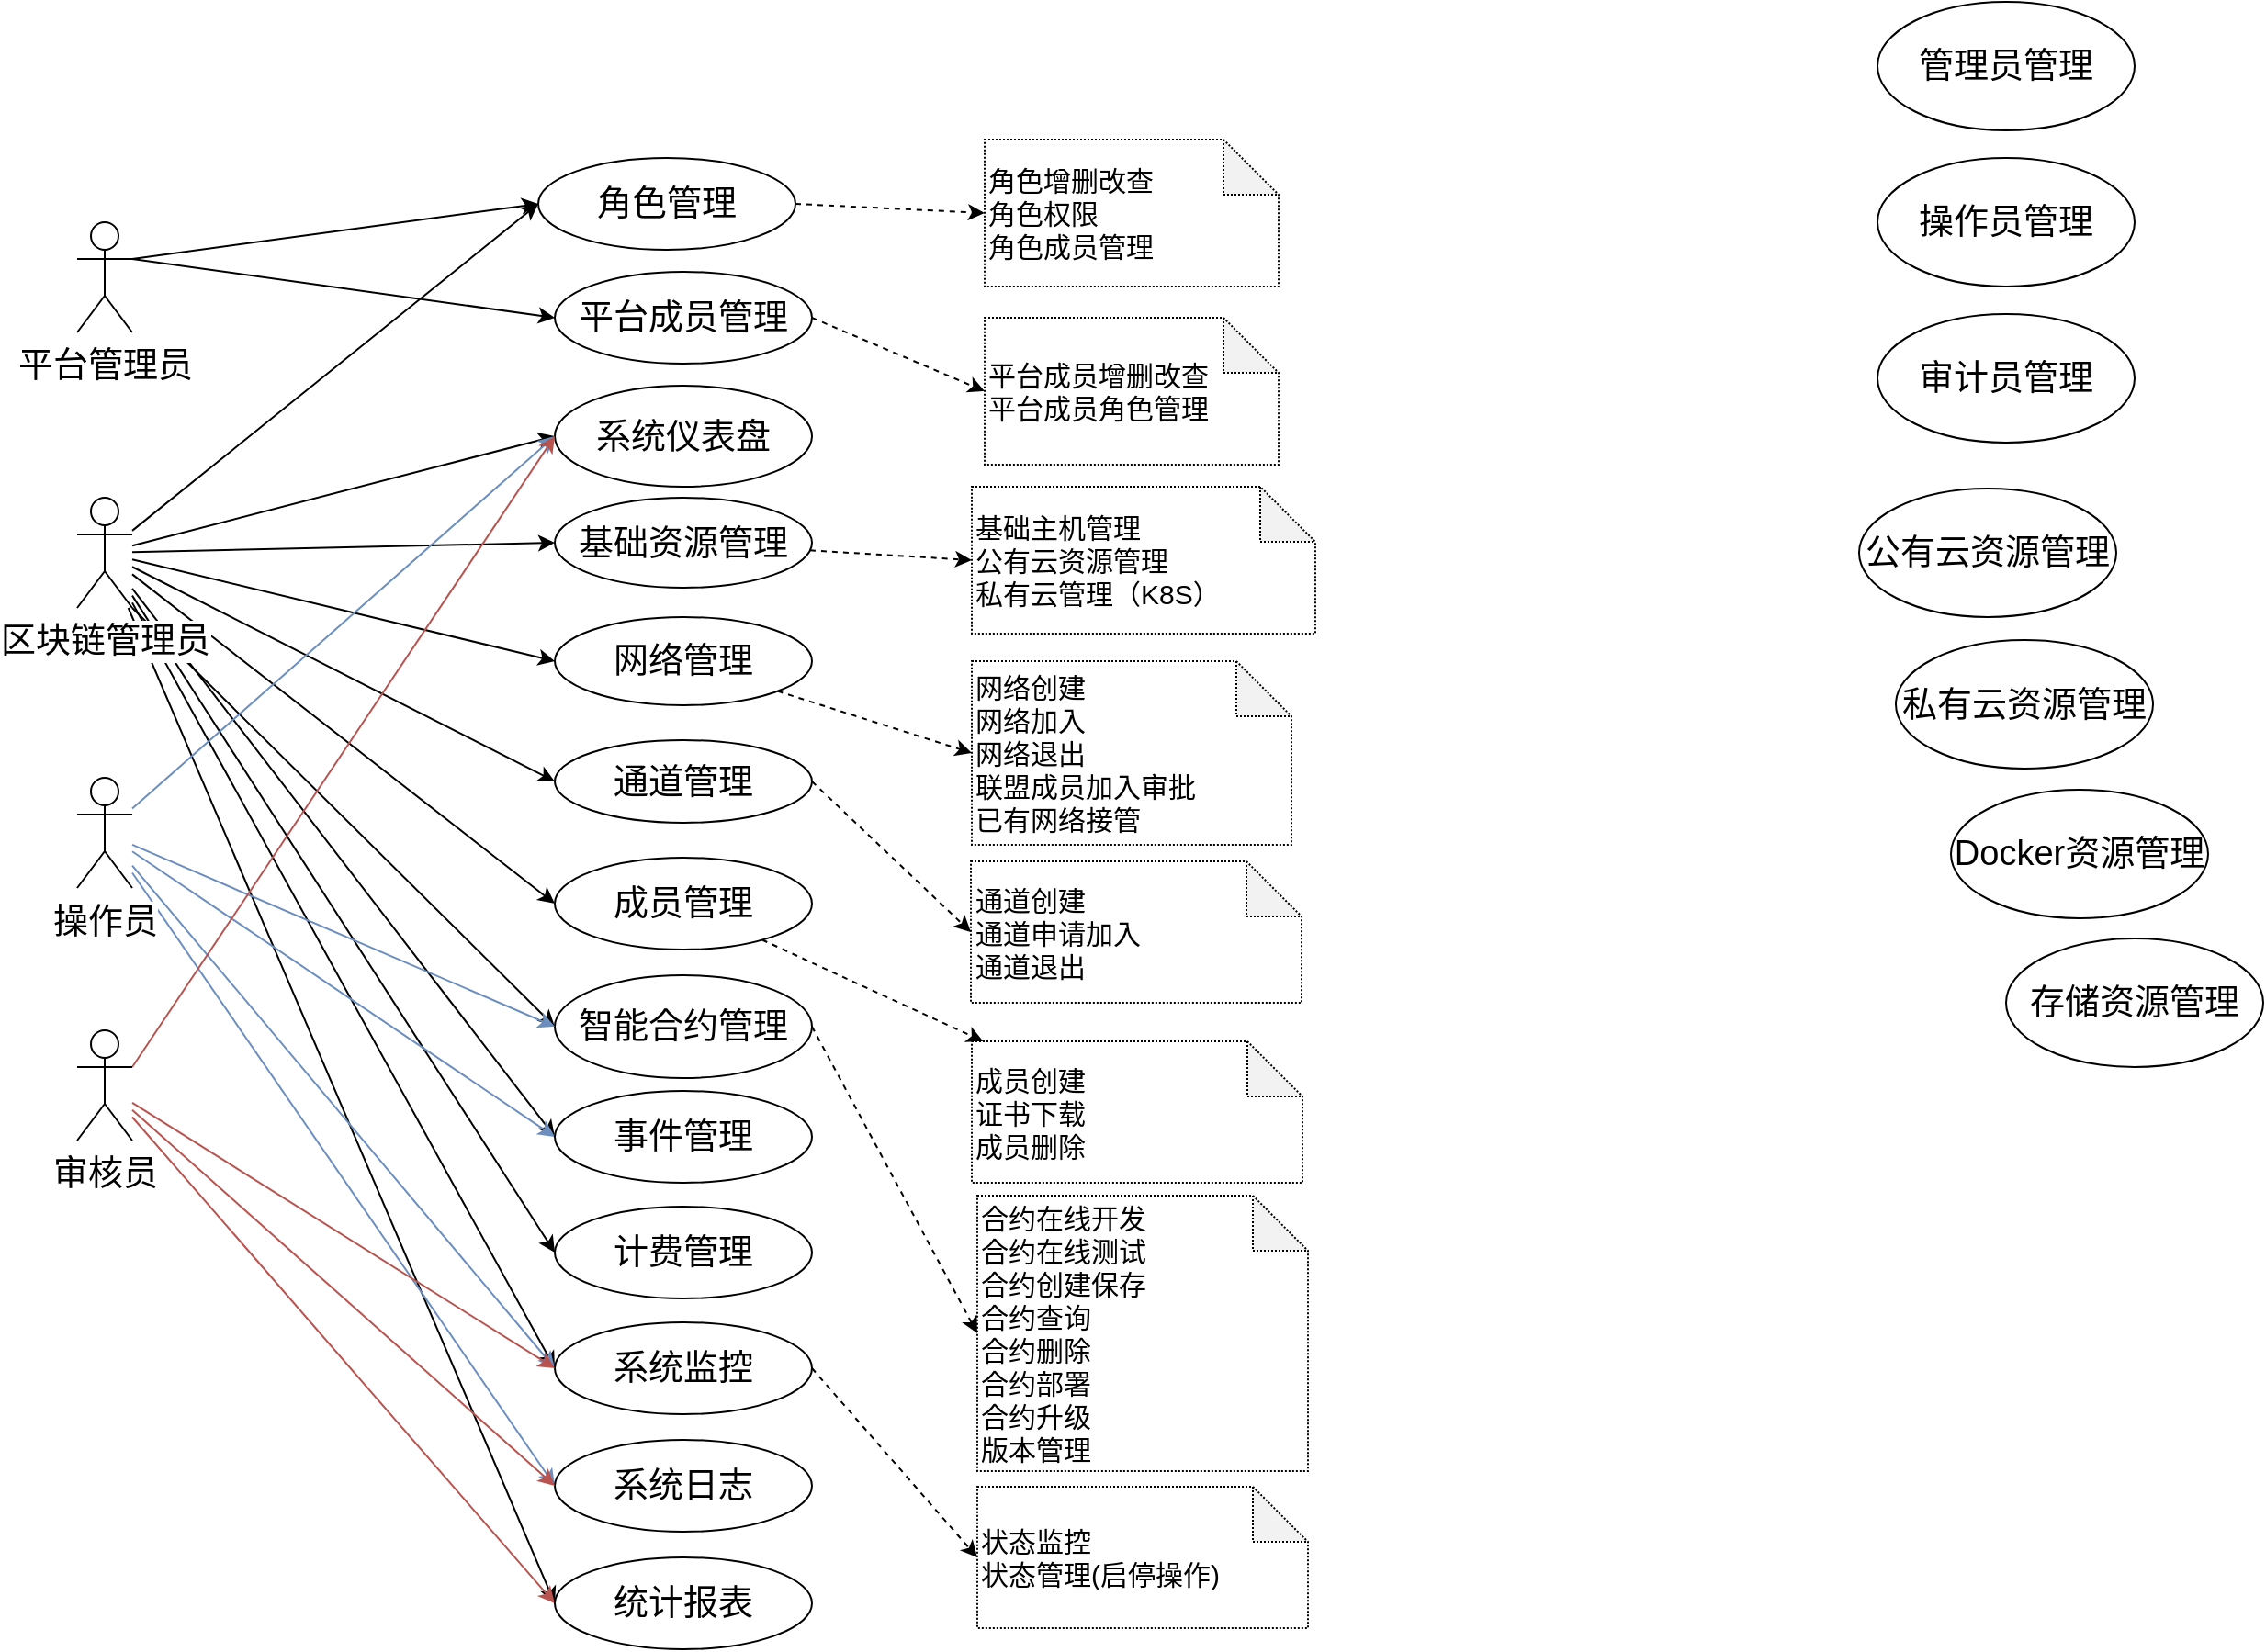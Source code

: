 <mxfile version="11.0.1" type="github"><diagram id="oozkSbW9tRgO9davWDht" name="Ã§Â¬Â¬ 1 Ã©Â¡Âµ"><mxGraphModel dx="946" dy="1754" grid="0" gridSize="10" guides="1" tooltips="1" connect="1" arrows="1" fold="1" page="1" pageScale="1" pageWidth="1527" pageHeight="1169" math="0" shadow="0"><root><mxCell id="0"/><mxCell id="1" parent="0"/><mxCell id="0qH-9EDrpJP9-Y-19pUg-6" style="rounded=0;orthogonalLoop=1;jettySize=auto;html=1;fontSize=19;entryX=0;entryY=0.5;entryDx=0;entryDy=0;" parent="1" source="0qH-9EDrpJP9-Y-19pUg-1" target="0qH-9EDrpJP9-Y-19pUg-5" edge="1"><mxGeometry relative="1" as="geometry"/></mxCell><mxCell id="0qH-9EDrpJP9-Y-19pUg-7" style="edgeStyle=none;rounded=0;orthogonalLoop=1;jettySize=auto;html=1;entryX=0;entryY=0.5;entryDx=0;entryDy=0;fontSize=19;" parent="1" source="0qH-9EDrpJP9-Y-19pUg-1" target="0qH-9EDrpJP9-Y-19pUg-2" edge="1"><mxGeometry relative="1" as="geometry"/></mxCell><mxCell id="0qH-9EDrpJP9-Y-19pUg-8" style="edgeStyle=none;rounded=0;orthogonalLoop=1;jettySize=auto;html=1;entryX=0;entryY=0.5;entryDx=0;entryDy=0;fontSize=19;" parent="1" source="0qH-9EDrpJP9-Y-19pUg-1" target="0qH-9EDrpJP9-Y-19pUg-4" edge="1"><mxGeometry relative="1" as="geometry"/></mxCell><mxCell id="0qH-9EDrpJP9-Y-19pUg-9" style="edgeStyle=none;rounded=0;orthogonalLoop=1;jettySize=auto;html=1;entryX=0;entryY=0.5;entryDx=0;entryDy=0;fontSize=19;" parent="1" source="0qH-9EDrpJP9-Y-19pUg-1" target="0qH-9EDrpJP9-Y-19pUg-3" edge="1"><mxGeometry relative="1" as="geometry"/></mxCell><mxCell id="0qH-9EDrpJP9-Y-19pUg-17" style="edgeStyle=none;rounded=0;orthogonalLoop=1;jettySize=auto;html=1;entryX=0;entryY=0.5;entryDx=0;entryDy=0;fontSize=19;" parent="1" source="0qH-9EDrpJP9-Y-19pUg-1" target="0qH-9EDrpJP9-Y-19pUg-16" edge="1"><mxGeometry relative="1" as="geometry"/></mxCell><mxCell id="0qH-9EDrpJP9-Y-19pUg-19" style="edgeStyle=none;rounded=0;orthogonalLoop=1;jettySize=auto;html=1;exitX=1;exitY=1;exitDx=0;exitDy=0;exitPerimeter=0;entryX=0;entryY=0.5;entryDx=0;entryDy=0;fontSize=19;" parent="1" source="0qH-9EDrpJP9-Y-19pUg-1" target="0qH-9EDrpJP9-Y-19pUg-18" edge="1"><mxGeometry relative="1" as="geometry"/></mxCell><mxCell id="0qH-9EDrpJP9-Y-19pUg-35" style="edgeStyle=none;rounded=0;orthogonalLoop=1;jettySize=auto;html=1;entryX=0;entryY=0.5;entryDx=0;entryDy=0;fontSize=19;" parent="1" source="0qH-9EDrpJP9-Y-19pUg-1" target="0qH-9EDrpJP9-Y-19pUg-34" edge="1"><mxGeometry relative="1" as="geometry"/></mxCell><mxCell id="0qH-9EDrpJP9-Y-19pUg-37" style="edgeStyle=none;rounded=0;orthogonalLoop=1;jettySize=auto;html=1;entryX=0;entryY=0.5;entryDx=0;entryDy=0;fontSize=19;" parent="1" source="0qH-9EDrpJP9-Y-19pUg-1" target="0qH-9EDrpJP9-Y-19pUg-32" edge="1"><mxGeometry relative="1" as="geometry"/></mxCell><mxCell id="0qH-9EDrpJP9-Y-19pUg-48" style="edgeStyle=none;rounded=0;orthogonalLoop=1;jettySize=auto;html=1;entryX=0;entryY=0.5;entryDx=0;entryDy=0;fontSize=19;" parent="1" source="0qH-9EDrpJP9-Y-19pUg-1" target="0qH-9EDrpJP9-Y-19pUg-46" edge="1"><mxGeometry relative="1" as="geometry"/></mxCell><mxCell id="ZpZ45_vEI-XIFmBjgbPw-2" style="rounded=0;orthogonalLoop=1;jettySize=auto;html=1;entryX=0;entryY=0.5;entryDx=0;entryDy=0;" parent="1" source="0qH-9EDrpJP9-Y-19pUg-1" target="ZpZ45_vEI-XIFmBjgbPw-1" edge="1"><mxGeometry relative="1" as="geometry"/></mxCell><mxCell id="ZpZ45_vEI-XIFmBjgbPw-5" style="edgeStyle=none;rounded=0;orthogonalLoop=1;jettySize=auto;html=1;entryX=0;entryY=0.5;entryDx=0;entryDy=0;" parent="1" source="0qH-9EDrpJP9-Y-19pUg-1" target="ZpZ45_vEI-XIFmBjgbPw-4" edge="1"><mxGeometry relative="1" as="geometry"/></mxCell><mxCell id="0qH-9EDrpJP9-Y-19pUg-1" value="区块链管理员" style="shape=umlActor;verticalLabelPosition=bottom;labelBackgroundColor=#ffffff;verticalAlign=top;html=1;fontSize=19;" parent="1" vertex="1"><mxGeometry x="260" y="220" width="30" height="60" as="geometry"/></mxCell><mxCell id="8plSU3mydQgTcdB5nCTO-7" style="edgeStyle=none;rounded=0;orthogonalLoop=1;jettySize=auto;html=1;entryX=0;entryY=0.5;entryDx=0;entryDy=0;entryPerimeter=0;dashed=1;fontSize=15;" parent="1" source="0qH-9EDrpJP9-Y-19pUg-2" target="8plSU3mydQgTcdB5nCTO-4" edge="1"><mxGeometry relative="1" as="geometry"/></mxCell><mxCell id="0qH-9EDrpJP9-Y-19pUg-2" value="网络管理&lt;br style=&quot;font-size: 19px;&quot;&gt;" style="ellipse;whiteSpace=wrap;html=1;fontSize=19;" parent="1" vertex="1"><mxGeometry x="520" y="285" width="140" height="48" as="geometry"/></mxCell><mxCell id="8plSU3mydQgTcdB5nCTO-9" style="edgeStyle=none;rounded=0;orthogonalLoop=1;jettySize=auto;html=1;dashed=1;fontSize=15;" parent="1" source="0qH-9EDrpJP9-Y-19pUg-3" target="8plSU3mydQgTcdB5nCTO-8" edge="1"><mxGeometry relative="1" as="geometry"/></mxCell><mxCell id="0qH-9EDrpJP9-Y-19pUg-3" value="成员管理" style="ellipse;whiteSpace=wrap;html=1;fontSize=19;" parent="1" vertex="1"><mxGeometry x="520" y="416" width="140" height="50" as="geometry"/></mxCell><mxCell id="0qH-9EDrpJP9-Y-19pUg-4" value="通道管理" style="ellipse;whiteSpace=wrap;html=1;fontSize=19;" parent="1" vertex="1"><mxGeometry x="520" y="352" width="140" height="45" as="geometry"/></mxCell><mxCell id="0qH-9EDrpJP9-Y-19pUg-5" value="角色管理" style="ellipse;whiteSpace=wrap;html=1;fontSize=19;" parent="1" vertex="1"><mxGeometry x="511" y="35" width="140" height="50" as="geometry"/></mxCell><mxCell id="0qH-9EDrpJP9-Y-19pUg-10" value="管理员管理" style="ellipse;whiteSpace=wrap;html=1;fontSize=19;" parent="1" vertex="1"><mxGeometry x="1240" y="-50" width="140" height="70" as="geometry"/></mxCell><mxCell id="0qH-9EDrpJP9-Y-19pUg-11" value="操作员管理" style="ellipse;whiteSpace=wrap;html=1;fontSize=19;" parent="1" vertex="1"><mxGeometry x="1240" y="35" width="140" height="70" as="geometry"/></mxCell><mxCell id="0qH-9EDrpJP9-Y-19pUg-12" value="审计员管理" style="ellipse;whiteSpace=wrap;html=1;fontSize=19;" parent="1" vertex="1"><mxGeometry x="1240" y="120" width="140" height="70" as="geometry"/></mxCell><mxCell id="8plSU3mydQgTcdB5nCTO-3" style="edgeStyle=none;rounded=0;orthogonalLoop=1;jettySize=auto;html=1;entryX=0;entryY=0.5;entryDx=0;entryDy=0;entryPerimeter=0;dashed=1;" parent="1" source="0qH-9EDrpJP9-Y-19pUg-16" target="8plSU3mydQgTcdB5nCTO-2" edge="1"><mxGeometry relative="1" as="geometry"/></mxCell><mxCell id="0qH-9EDrpJP9-Y-19pUg-16" value="基础资源管理&lt;br style=&quot;font-size: 19px&quot;&gt;" style="ellipse;whiteSpace=wrap;html=1;fontSize=19;" parent="1" vertex="1"><mxGeometry x="520" y="220" width="140" height="49" as="geometry"/></mxCell><mxCell id="8plSU3mydQgTcdB5nCTO-11" style="edgeStyle=none;rounded=0;orthogonalLoop=1;jettySize=auto;html=1;entryX=0;entryY=0.5;entryDx=0;entryDy=0;entryPerimeter=0;dashed=1;fontSize=15;exitX=1;exitY=0.5;exitDx=0;exitDy=0;" parent="1" source="0qH-9EDrpJP9-Y-19pUg-18" target="8plSU3mydQgTcdB5nCTO-10" edge="1"><mxGeometry relative="1" as="geometry"/></mxCell><mxCell id="0qH-9EDrpJP9-Y-19pUg-18" value="智能合约管理" style="ellipse;whiteSpace=wrap;html=1;fontSize=19;" parent="1" vertex="1"><mxGeometry x="520" y="480" width="140" height="56" as="geometry"/></mxCell><mxCell id="0qH-9EDrpJP9-Y-19pUg-20" value="公有云资源管理&lt;br style=&quot;font-size: 19px&quot;&gt;" style="ellipse;whiteSpace=wrap;html=1;fontSize=19;" parent="1" vertex="1"><mxGeometry x="1230" y="215" width="140" height="70" as="geometry"/></mxCell><mxCell id="0qH-9EDrpJP9-Y-19pUg-21" value="私有云资源管理&lt;br style=&quot;font-size: 19px&quot;&gt;" style="ellipse;whiteSpace=wrap;html=1;fontSize=19;" parent="1" vertex="1"><mxGeometry x="1250" y="297.5" width="140" height="70" as="geometry"/></mxCell><mxCell id="0qH-9EDrpJP9-Y-19pUg-22" value="Docker资源管理&lt;br style=&quot;font-size: 19px&quot;&gt;" style="ellipse;whiteSpace=wrap;html=1;fontSize=19;" parent="1" vertex="1"><mxGeometry x="1280" y="379" width="140" height="70" as="geometry"/></mxCell><mxCell id="0qH-9EDrpJP9-Y-19pUg-23" value="存储资源管理&lt;br style=&quot;font-size: 19px&quot;&gt;" style="ellipse;whiteSpace=wrap;html=1;fontSize=19;" parent="1" vertex="1"><mxGeometry x="1310" y="460" width="140" height="70" as="geometry"/></mxCell><mxCell id="0qH-9EDrpJP9-Y-19pUg-31" style="edgeStyle=none;rounded=0;orthogonalLoop=1;jettySize=auto;html=1;entryX=0;entryY=0.5;entryDx=0;entryDy=0;fontSize=19;fillColor=#dae8fc;strokeColor=#6c8ebf;" parent="1" source="0qH-9EDrpJP9-Y-19pUg-29" target="0qH-9EDrpJP9-Y-19pUg-18" edge="1"><mxGeometry relative="1" as="geometry"/></mxCell><mxCell id="0qH-9EDrpJP9-Y-19pUg-33" style="edgeStyle=none;rounded=0;orthogonalLoop=1;jettySize=auto;html=1;entryX=0;entryY=0.5;entryDx=0;entryDy=0;fontSize=19;fillColor=#dae8fc;strokeColor=#6c8ebf;" parent="1" source="0qH-9EDrpJP9-Y-19pUg-29" target="0qH-9EDrpJP9-Y-19pUg-32" edge="1"><mxGeometry relative="1" as="geometry"/></mxCell><mxCell id="0qH-9EDrpJP9-Y-19pUg-36" style="edgeStyle=none;rounded=0;orthogonalLoop=1;jettySize=auto;html=1;entryX=0;entryY=0.5;entryDx=0;entryDy=0;fontSize=19;fillColor=#dae8fc;strokeColor=#6c8ebf;" parent="1" source="0qH-9EDrpJP9-Y-19pUg-29" target="0qH-9EDrpJP9-Y-19pUg-34" edge="1"><mxGeometry relative="1" as="geometry"/></mxCell><mxCell id="0qH-9EDrpJP9-Y-19pUg-39" style="edgeStyle=none;rounded=0;orthogonalLoop=1;jettySize=auto;html=1;entryX=0;entryY=0.5;entryDx=0;entryDy=0;fontSize=19;fillColor=#dae8fc;strokeColor=#6c8ebf;" parent="1" source="0qH-9EDrpJP9-Y-19pUg-29" target="0qH-9EDrpJP9-Y-19pUg-38" edge="1"><mxGeometry relative="1" as="geometry"/></mxCell><mxCell id="ZpZ45_vEI-XIFmBjgbPw-3" style="edgeStyle=none;rounded=0;orthogonalLoop=1;jettySize=auto;html=1;entryX=0;entryY=0.5;entryDx=0;entryDy=0;fillColor=#dae8fc;strokeColor=#6c8ebf;" parent="1" source="0qH-9EDrpJP9-Y-19pUg-29" target="ZpZ45_vEI-XIFmBjgbPw-1" edge="1"><mxGeometry relative="1" as="geometry"/></mxCell><mxCell id="0qH-9EDrpJP9-Y-19pUg-29" value="操作员&lt;br style=&quot;font-size: 19px&quot;&gt;" style="shape=umlActor;verticalLabelPosition=bottom;labelBackgroundColor=#ffffff;verticalAlign=top;html=1;fontSize=19;" parent="1" vertex="1"><mxGeometry x="260" y="372.5" width="30" height="60" as="geometry"/></mxCell><mxCell id="8plSU3mydQgTcdB5nCTO-13" style="edgeStyle=none;rounded=0;orthogonalLoop=1;jettySize=auto;html=1;entryX=0;entryY=0.5;entryDx=0;entryDy=0;entryPerimeter=0;dashed=1;fontSize=15;exitX=1;exitY=0.5;exitDx=0;exitDy=0;" parent="1" source="0qH-9EDrpJP9-Y-19pUg-32" target="8plSU3mydQgTcdB5nCTO-12" edge="1"><mxGeometry relative="1" as="geometry"/></mxCell><mxCell id="0qH-9EDrpJP9-Y-19pUg-32" value="系统监控" style="ellipse;whiteSpace=wrap;html=1;fontSize=19;" parent="1" vertex="1"><mxGeometry x="520" y="669" width="140" height="50" as="geometry"/></mxCell><mxCell id="8plSU3mydQgTcdB5nCTO-1" style="rounded=0;orthogonalLoop=1;jettySize=auto;html=1;entryX=0;entryY=0.5;entryDx=0;entryDy=0;entryPerimeter=0;dashed=1;exitX=1;exitY=0.5;exitDx=0;exitDy=0;" parent="1" source="0qH-9EDrpJP9-Y-19pUg-5" target="Ccfd51ajzRlaOkpZHizr-2" edge="1"><mxGeometry relative="1" as="geometry"/></mxCell><mxCell id="0qH-9EDrpJP9-Y-19pUg-34" value="系统仪表盘" style="ellipse;whiteSpace=wrap;html=1;fontSize=19;" parent="1" vertex="1"><mxGeometry x="520" y="159" width="140" height="55" as="geometry"/></mxCell><mxCell id="0qH-9EDrpJP9-Y-19pUg-38" value="系统日志" style="ellipse;whiteSpace=wrap;html=1;fontSize=19;" parent="1" vertex="1"><mxGeometry x="520" y="733" width="140" height="50" as="geometry"/></mxCell><mxCell id="0qH-9EDrpJP9-Y-19pUg-43" style="edgeStyle=none;rounded=0;orthogonalLoop=1;jettySize=auto;html=1;entryX=0;entryY=0.5;entryDx=0;entryDy=0;fontSize=19;exitX=1;exitY=0.333;exitDx=0;exitDy=0;exitPerimeter=0;fillColor=#f8cecc;strokeColor=#b85450;" parent="1" source="0qH-9EDrpJP9-Y-19pUg-40" target="0qH-9EDrpJP9-Y-19pUg-34" edge="1"><mxGeometry relative="1" as="geometry"/></mxCell><mxCell id="0qH-9EDrpJP9-Y-19pUg-44" style="edgeStyle=none;rounded=0;orthogonalLoop=1;jettySize=auto;html=1;entryX=0;entryY=0.5;entryDx=0;entryDy=0;fontSize=19;fillColor=#f8cecc;strokeColor=#b85450;" parent="1" source="0qH-9EDrpJP9-Y-19pUg-40" target="0qH-9EDrpJP9-Y-19pUg-38" edge="1"><mxGeometry relative="1" as="geometry"/></mxCell><mxCell id="0qH-9EDrpJP9-Y-19pUg-45" style="edgeStyle=none;rounded=0;orthogonalLoop=1;jettySize=auto;html=1;entryX=0;entryY=0.5;entryDx=0;entryDy=0;fontSize=19;fillColor=#f8cecc;strokeColor=#b85450;" parent="1" source="0qH-9EDrpJP9-Y-19pUg-40" target="0qH-9EDrpJP9-Y-19pUg-32" edge="1"><mxGeometry relative="1" as="geometry"/></mxCell><mxCell id="0qH-9EDrpJP9-Y-19pUg-47" style="edgeStyle=none;rounded=0;orthogonalLoop=1;jettySize=auto;html=1;entryX=0;entryY=0.5;entryDx=0;entryDy=0;fontSize=19;fillColor=#f8cecc;strokeColor=#b85450;" parent="1" source="0qH-9EDrpJP9-Y-19pUg-40" target="0qH-9EDrpJP9-Y-19pUg-46" edge="1"><mxGeometry relative="1" as="geometry"/></mxCell><mxCell id="0qH-9EDrpJP9-Y-19pUg-40" value="审核员" style="shape=umlActor;verticalLabelPosition=bottom;labelBackgroundColor=#ffffff;verticalAlign=top;html=1;fontSize=19;" parent="1" vertex="1"><mxGeometry x="260" y="510" width="30" height="60" as="geometry"/></mxCell><mxCell id="0qH-9EDrpJP9-Y-19pUg-46" value="统计报表" style="ellipse;whiteSpace=wrap;html=1;fontSize=19;" parent="1" vertex="1"><mxGeometry x="520" y="797" width="140" height="50" as="geometry"/></mxCell><mxCell id="Ccfd51ajzRlaOkpZHizr-2" value="角色增删改查&lt;br style=&quot;font-size: 15px&quot;&gt;角色权限&lt;br&gt;角色成员管理" style="shape=note;whiteSpace=wrap;html=1;backgroundOutline=1;darkOpacity=0.05;fontSize=15;align=left;dashed=1;dashPattern=1 1;" parent="1" vertex="1"><mxGeometry x="754" y="25" width="160" height="80" as="geometry"/></mxCell><mxCell id="8plSU3mydQgTcdB5nCTO-2" value="基础主机管理&lt;br style=&quot;font-size: 15px;&quot;&gt;公有云资源管理&lt;br style=&quot;font-size: 15px;&quot;&gt;私有云管理（K8S）&lt;br style=&quot;font-size: 15px;&quot;&gt;" style="shape=note;whiteSpace=wrap;html=1;backgroundOutline=1;darkOpacity=0.05;fontSize=15;align=left;dashed=1;dashPattern=1 1;" parent="1" vertex="1"><mxGeometry x="747" y="214" width="187" height="80" as="geometry"/></mxCell><mxCell id="8plSU3mydQgTcdB5nCTO-6" value="" style="edgeStyle=none;rounded=0;orthogonalLoop=1;jettySize=auto;html=1;dashed=1;fontSize=15;exitX=1;exitY=0.5;exitDx=0;exitDy=0;entryX=0;entryY=0.5;entryDx=0;entryDy=0;entryPerimeter=0;" parent="1" source="0qH-9EDrpJP9-Y-19pUg-4" target="8plSU3mydQgTcdB5nCTO-5" edge="1"><mxGeometry relative="1" as="geometry"/></mxCell><mxCell id="8plSU3mydQgTcdB5nCTO-4" value="网络创建&lt;br&gt;网络加入&lt;br&gt;网络退出&lt;br&gt;联盟成员加入审批&lt;br&gt;已有网络接管&lt;br style=&quot;font-size: 15px&quot;&gt;" style="shape=note;whiteSpace=wrap;html=1;backgroundOutline=1;darkOpacity=0.05;fontSize=15;align=left;dashed=1;dashPattern=1 1;" parent="1" vertex="1"><mxGeometry x="747" y="309" width="174" height="100" as="geometry"/></mxCell><mxCell id="8plSU3mydQgTcdB5nCTO-5" value="通道创建&lt;br&gt;通道申请加入&lt;br&gt;通道退出&lt;br style=&quot;font-size: 15px&quot;&gt;" style="shape=note;whiteSpace=wrap;html=1;backgroundOutline=1;darkOpacity=0.05;fontSize=15;align=left;dashed=1;dashPattern=1 1;" parent="1" vertex="1"><mxGeometry x="746.5" y="418" width="180" height="77" as="geometry"/></mxCell><mxCell id="8plSU3mydQgTcdB5nCTO-8" value="成员创建&lt;br&gt;证书下载&lt;br&gt;成员删除&lt;br style=&quot;font-size: 15px&quot;&gt;" style="shape=note;whiteSpace=wrap;html=1;backgroundOutline=1;darkOpacity=0.05;fontSize=15;align=left;dashed=1;dashPattern=1 1;" parent="1" vertex="1"><mxGeometry x="747" y="516" width="180" height="77" as="geometry"/></mxCell><mxCell id="8plSU3mydQgTcdB5nCTO-10" value="合约在线开发&lt;br&gt;合约在线测试&lt;br&gt;合约创建保存&lt;br&gt;合约查询&lt;br&gt;合约删除&lt;br&gt;合约部署&lt;br&gt;合约升级&lt;br&gt;版本管理&lt;br style=&quot;font-size: 15px&quot;&gt;" style="shape=note;whiteSpace=wrap;html=1;backgroundOutline=1;darkOpacity=0.05;fontSize=15;align=left;dashed=1;dashPattern=1 1;" parent="1" vertex="1"><mxGeometry x="750" y="600" width="180" height="150" as="geometry"/></mxCell><mxCell id="8plSU3mydQgTcdB5nCTO-12" value="状态监控&lt;br&gt;状态管理(启停操作)&lt;br style=&quot;font-size: 15px&quot;&gt;" style="shape=note;whiteSpace=wrap;html=1;backgroundOutline=1;darkOpacity=0.05;fontSize=15;align=left;dashed=1;dashPattern=1 1;" parent="1" vertex="1"><mxGeometry x="750" y="758.5" width="180" height="77" as="geometry"/></mxCell><mxCell id="ZpZ45_vEI-XIFmBjgbPw-1" value="事件管理" style="ellipse;whiteSpace=wrap;html=1;fontSize=19;" parent="1" vertex="1"><mxGeometry x="520" y="543" width="140" height="50" as="geometry"/></mxCell><mxCell id="ZpZ45_vEI-XIFmBjgbPw-4" value="计费管理" style="ellipse;whiteSpace=wrap;html=1;fontSize=19;" parent="1" vertex="1"><mxGeometry x="520" y="606" width="140" height="50" as="geometry"/></mxCell><mxCell id="s-LMiSfw2OvxJg3AGcIB-1" value="平台管理员" style="shape=umlActor;verticalLabelPosition=bottom;labelBackgroundColor=#ffffff;verticalAlign=top;html=1;fontSize=19;" parent="1" vertex="1"><mxGeometry x="260" y="70" width="30" height="60" as="geometry"/></mxCell><mxCell id="s-LMiSfw2OvxJg3AGcIB-5" value="平台成员管理" style="ellipse;whiteSpace=wrap;html=1;fontSize=19;" parent="1" vertex="1"><mxGeometry x="520" y="97" width="140" height="50" as="geometry"/></mxCell><mxCell id="s-LMiSfw2OvxJg3AGcIB-7" value="" style="endArrow=classic;html=1;fontSize=12;exitX=1;exitY=0.333;exitDx=0;exitDy=0;exitPerimeter=0;entryX=0;entryY=0.5;entryDx=0;entryDy=0;" parent="1" source="s-LMiSfw2OvxJg3AGcIB-1" target="0qH-9EDrpJP9-Y-19pUg-5" edge="1"><mxGeometry width="50" height="50" relative="1" as="geometry"><mxPoint x="333" y="87" as="sourcePoint"/><mxPoint x="383" y="37" as="targetPoint"/></mxGeometry></mxCell><mxCell id="s-LMiSfw2OvxJg3AGcIB-8" value="" style="endArrow=classic;html=1;fontSize=12;exitX=1;exitY=0.333;exitDx=0;exitDy=0;exitPerimeter=0;entryX=0;entryY=0.5;entryDx=0;entryDy=0;" parent="1" source="s-LMiSfw2OvxJg3AGcIB-1" target="s-LMiSfw2OvxJg3AGcIB-5" edge="1"><mxGeometry width="50" height="50" relative="1" as="geometry"><mxPoint x="339" y="157" as="sourcePoint"/><mxPoint x="389" y="107" as="targetPoint"/></mxGeometry></mxCell><mxCell id="s-LMiSfw2OvxJg3AGcIB-9" value="平台成员增删改查&lt;br&gt;平台成员角色管理&lt;br style=&quot;font-size: 15px&quot;&gt;" style="shape=note;whiteSpace=wrap;html=1;backgroundOutline=1;darkOpacity=0.05;fontSize=15;align=left;dashed=1;dashPattern=1 1;" parent="1" vertex="1"><mxGeometry x="754" y="122" width="160" height="80" as="geometry"/></mxCell><mxCell id="s-LMiSfw2OvxJg3AGcIB-11" value="" style="endArrow=classic;html=1;fontSize=12;exitX=1;exitY=0.5;exitDx=0;exitDy=0;entryX=0;entryY=0.5;entryDx=0;entryDy=0;entryPerimeter=0;dashed=1;" parent="1" source="s-LMiSfw2OvxJg3AGcIB-5" target="s-LMiSfw2OvxJg3AGcIB-9" edge="1"><mxGeometry width="50" height="50" relative="1" as="geometry"><mxPoint x="694" y="161" as="sourcePoint"/><mxPoint x="744" y="161" as="targetPoint"/></mxGeometry></mxCell></root></mxGraphModel></diagram></mxfile>